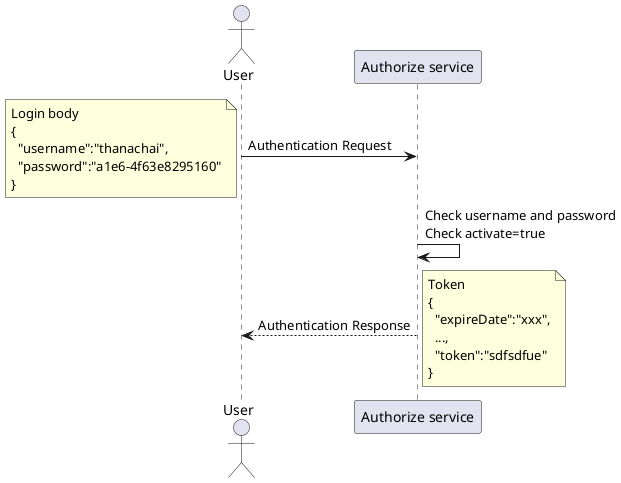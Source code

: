 @startuml
actor User

User -> "Authorize service": Authentication Request
note left: Login body\n{\n  "username":"thanachai",\n  "password":"a1e6-4f63e8295160"\n}

"Authorize service" -> "Authorize service": Check username and password\nCheck activate=true

"Authorize service" --> User: Authentication Response
note right: Token\n{\n  "expireDate":"xxx",\n  ...,\n  "token":"sdfsdfue"\n}

@enduml

